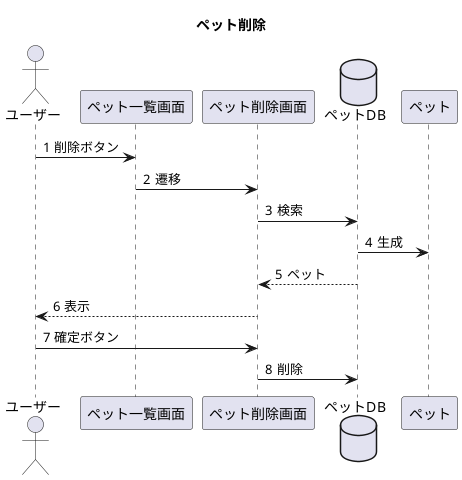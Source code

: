 @startuml
title ペット削除
actor ユーザー
participant ペット一覧画面
participant ペット削除画面
database ペットDB
autonumber "#"

ユーザー->ペット一覧画面:削除ボタン
ペット一覧画面->ペット削除画面:遷移
ペット削除画面->ペットDB:検索
ペットDB->ペット:生成
ペットDB-->ペット削除画面:ペット
ペット削除画面-->ユーザー:表示
ユーザー->ペット削除画面:確定ボタン
ペット削除画面->ペットDB:削除

@enduml